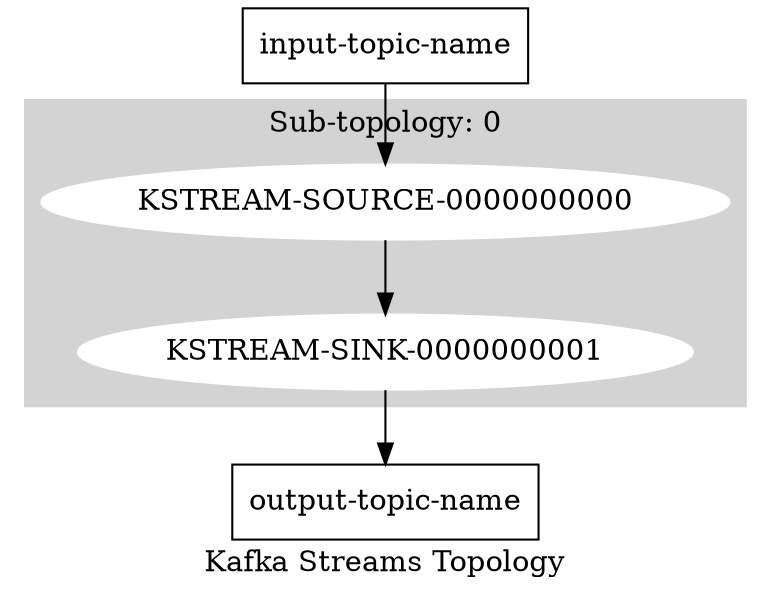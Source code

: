 digraph G {
    label = "Kafka Streams Topology"

    subgraph cluster_0 {
        label="Sub-topology: 0";
        style=filled;
        color=lightgrey;
        node [style=filled,color=white];

        "KSTREAM-SOURCE-0000000000" -> "KSTREAM-SINK-0000000001";
    }

    "input-topic-name" -> "KSTREAM-SOURCE-0000000000";
    "KSTREAM-SINK-0000000001" -> "output-topic-name";
    "input-topic-name" [shape=rect];
    "output-topic-name" [shape=rect];
}